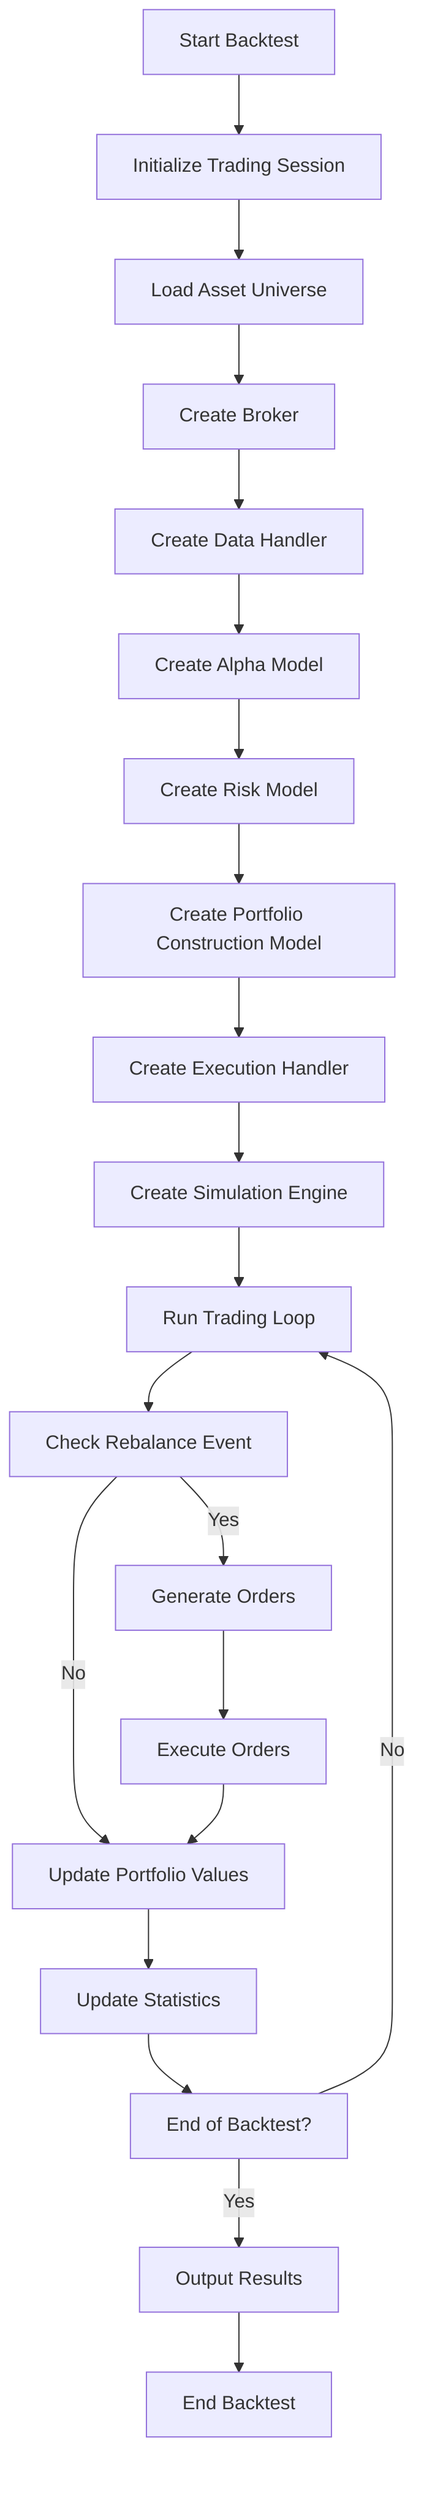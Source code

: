 graph TD
    A[Start Backtest] --> B[Initialize Trading Session]
    B --> C[Load Asset Universe]
    C --> D[Create Broker]
    D --> E[Create Data Handler]
    E --> F[Create Alpha Model]
    F --> G[Create Risk Model]
    G --> H[Create Portfolio Construction Model]
    H --> I[Create Execution Handler]
    I --> J[Create Simulation Engine]
    J --> K[Run Trading Loop]
    K --> L[Check Rebalance Event]
    L -->|Yes| M[Generate Orders]
    L -->|No| N[Update Portfolio Values]
    M --> O[Execute Orders]
    O --> N
    N --> P[Update Statistics]
    P --> Q[End of Backtest?]
    Q -->|Yes| R[Output Results]
    Q -->|No| K
    R --> S[End Backtest]